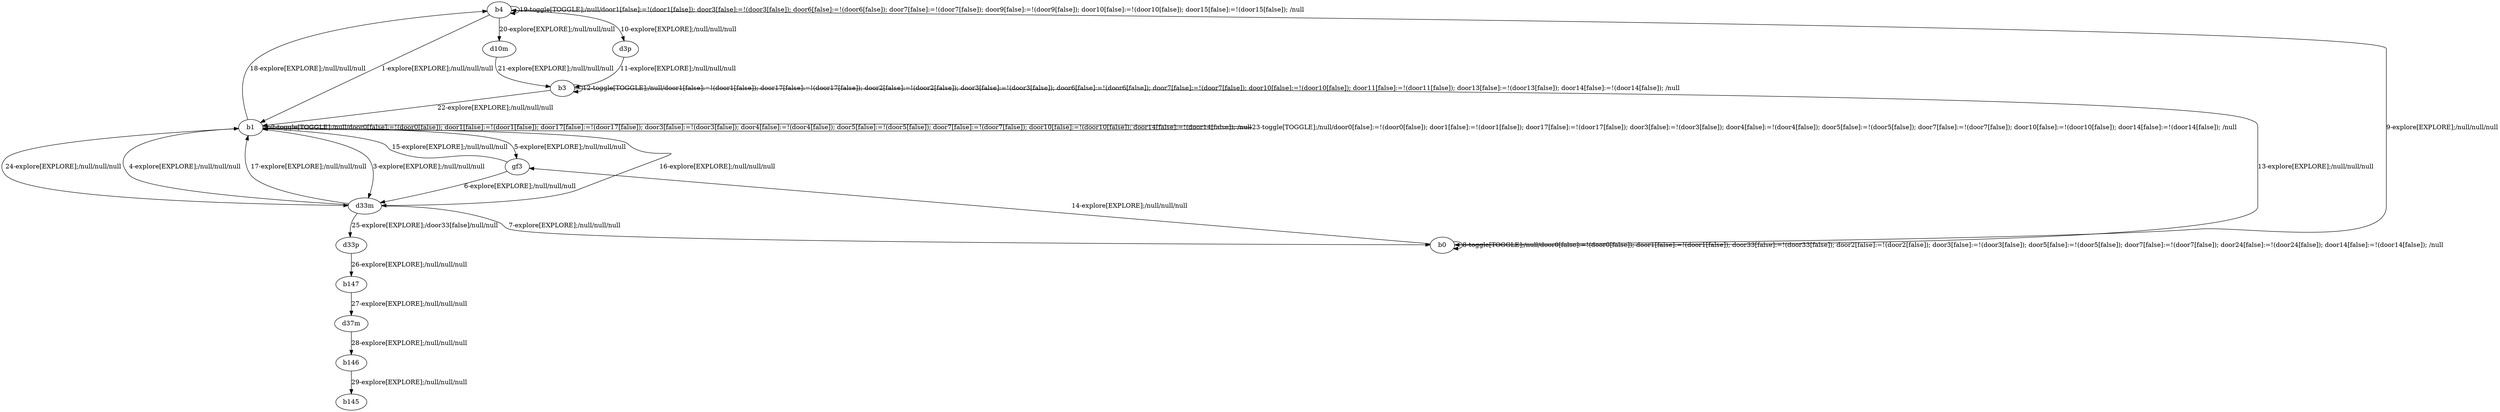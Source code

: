 # Total number of goals covered by this test: 2
# b147 --> d37m
# b146 --> b145

digraph g {
"b4" -> "b1" [label = "1-explore[EXPLORE];/null/null/null"];
"b1" -> "b1" [label = "2-toggle[TOGGLE];/null/door0[false]:=!(door0[false]); door1[false]:=!(door1[false]); door17[false]:=!(door17[false]); door3[false]:=!(door3[false]); door4[false]:=!(door4[false]); door5[false]:=!(door5[false]); door7[false]:=!(door7[false]); door10[false]:=!(door10[false]); door14[false]:=!(door14[false]); /null"];
"b1" -> "d33m" [label = "3-explore[EXPLORE];/null/null/null"];
"d33m" -> "b1" [label = "4-explore[EXPLORE];/null/null/null"];
"b1" -> "gf3" [label = "5-explore[EXPLORE];/null/null/null"];
"gf3" -> "d33m" [label = "6-explore[EXPLORE];/null/null/null"];
"d33m" -> "b0" [label = "7-explore[EXPLORE];/null/null/null"];
"b0" -> "b0" [label = "8-toggle[TOGGLE];/null/door0[false]:=!(door0[false]); door1[false]:=!(door1[false]); door33[false]:=!(door33[false]); door2[false]:=!(door2[false]); door3[false]:=!(door3[false]); door5[false]:=!(door5[false]); door7[false]:=!(door7[false]); door24[false]:=!(door24[false]); door14[false]:=!(door14[false]); /null"];
"b0" -> "b4" [label = "9-explore[EXPLORE];/null/null/null"];
"b4" -> "d3p" [label = "10-explore[EXPLORE];/null/null/null"];
"d3p" -> "b3" [label = "11-explore[EXPLORE];/null/null/null"];
"b3" -> "b3" [label = "12-toggle[TOGGLE];/null/door1[false]:=!(door1[false]); door17[false]:=!(door17[false]); door2[false]:=!(door2[false]); door3[false]:=!(door3[false]); door6[false]:=!(door6[false]); door7[false]:=!(door7[false]); door10[false]:=!(door10[false]); door11[false]:=!(door11[false]); door13[false]:=!(door13[false]); door14[false]:=!(door14[false]); /null"];
"b3" -> "b0" [label = "13-explore[EXPLORE];/null/null/null"];
"b0" -> "gf3" [label = "14-explore[EXPLORE];/null/null/null"];
"gf3" -> "b1" [label = "15-explore[EXPLORE];/null/null/null"];
"b1" -> "d33m" [label = "16-explore[EXPLORE];/null/null/null"];
"d33m" -> "b1" [label = "17-explore[EXPLORE];/null/null/null"];
"b1" -> "b4" [label = "18-explore[EXPLORE];/null/null/null"];
"b4" -> "b4" [label = "19-toggle[TOGGLE];/null/door1[false]:=!(door1[false]); door3[false]:=!(door3[false]); door6[false]:=!(door6[false]); door7[false]:=!(door7[false]); door9[false]:=!(door9[false]); door10[false]:=!(door10[false]); door15[false]:=!(door15[false]); /null"];
"b4" -> "d10m" [label = "20-explore[EXPLORE];/null/null/null"];
"d10m" -> "b3" [label = "21-explore[EXPLORE];/null/null/null"];
"b3" -> "b1" [label = "22-explore[EXPLORE];/null/null/null"];
"b1" -> "b1" [label = "23-toggle[TOGGLE];/null/door0[false]:=!(door0[false]); door1[false]:=!(door1[false]); door17[false]:=!(door17[false]); door3[false]:=!(door3[false]); door4[false]:=!(door4[false]); door5[false]:=!(door5[false]); door7[false]:=!(door7[false]); door10[false]:=!(door10[false]); door14[false]:=!(door14[false]); /null"];
"b1" -> "d33m" [label = "24-explore[EXPLORE];/null/null/null"];
"d33m" -> "d33p" [label = "25-explore[EXPLORE];/door33[false]/null/null"];
"d33p" -> "b147" [label = "26-explore[EXPLORE];/null/null/null"];
"b147" -> "d37m" [label = "27-explore[EXPLORE];/null/null/null"];
"d37m" -> "b146" [label = "28-explore[EXPLORE];/null/null/null"];
"b146" -> "b145" [label = "29-explore[EXPLORE];/null/null/null"];
}